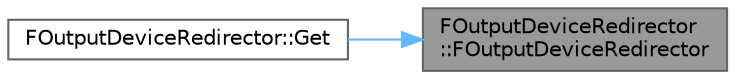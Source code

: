 digraph "FOutputDeviceRedirector::FOutputDeviceRedirector"
{
 // INTERACTIVE_SVG=YES
 // LATEX_PDF_SIZE
  bgcolor="transparent";
  edge [fontname=Helvetica,fontsize=10,labelfontname=Helvetica,labelfontsize=10];
  node [fontname=Helvetica,fontsize=10,shape=box,height=0.2,width=0.4];
  rankdir="RL";
  Node1 [id="Node000001",label="FOutputDeviceRedirector\l::FOutputDeviceRedirector",height=0.2,width=0.4,color="gray40", fillcolor="grey60", style="filled", fontcolor="black",tooltip="Initialization constructor."];
  Node1 -> Node2 [id="edge1_Node000001_Node000002",dir="back",color="steelblue1",style="solid",tooltip=" "];
  Node2 [id="Node000002",label="FOutputDeviceRedirector::Get",height=0.2,width=0.4,color="grey40", fillcolor="white", style="filled",URL="$db/d24/classFOutputDeviceRedirector.html#a8a0985f8ab3b517bc998577efb2277a5",tooltip="Get the GLog singleton."];
}
